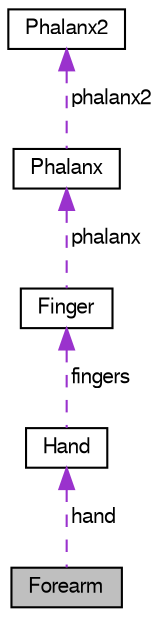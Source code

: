digraph "Forearm"
{
 // LATEX_PDF_SIZE
  bgcolor="transparent";
  edge [fontname="FreeSans",fontsize="10",labelfontname="FreeSans",labelfontsize="10"];
  node [fontname="FreeSans",fontsize="10",shape=record];
  Node1 [label="Forearm",height=0.2,width=0.4,color="black", fillcolor="grey75", style="filled", fontcolor="black",tooltip="Forearm class // Elbow."];
  Node2 -> Node1 [dir="back",color="darkorchid3",fontsize="10",style="dashed",label=" hand" ,fontname="FreeSans"];
  Node2 [label="Hand",height=0.2,width=0.4,color="black",URL="$a02412.html",tooltip="Hand class // Wrist."];
  Node3 -> Node2 [dir="back",color="darkorchid3",fontsize="10",style="dashed",label=" fingers" ,fontname="FreeSans"];
  Node3 [label="Finger",height=0.2,width=0.4,color="black",URL="$a02408.html",tooltip="Finger class."];
  Node4 -> Node3 [dir="back",color="darkorchid3",fontsize="10",style="dashed",label=" phalanx" ,fontname="FreeSans"];
  Node4 [label="Phalanx",height=0.2,width=0.4,color="black",URL="$a02404.html",tooltip="Phalanx class."];
  Node5 -> Node4 [dir="back",color="darkorchid3",fontsize="10",style="dashed",label=" phalanx2" ,fontname="FreeSans"];
  Node5 [label="Phalanx2",height=0.2,width=0.4,color="black",URL="$a02400.html",tooltip="Phalanx2 class."];
}
